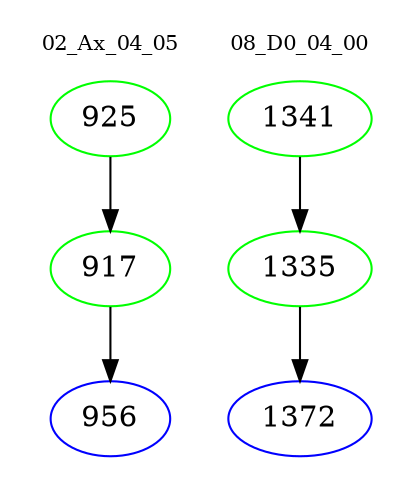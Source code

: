 digraph{
subgraph cluster_0 {
color = white
label = "02_Ax_04_05";
fontsize=10;
T0_925 [label="925", color="green"]
T0_925 -> T0_917 [color="black"]
T0_917 [label="917", color="green"]
T0_917 -> T0_956 [color="black"]
T0_956 [label="956", color="blue"]
}
subgraph cluster_1 {
color = white
label = "08_D0_04_00";
fontsize=10;
T1_1341 [label="1341", color="green"]
T1_1341 -> T1_1335 [color="black"]
T1_1335 [label="1335", color="green"]
T1_1335 -> T1_1372 [color="black"]
T1_1372 [label="1372", color="blue"]
}
}
